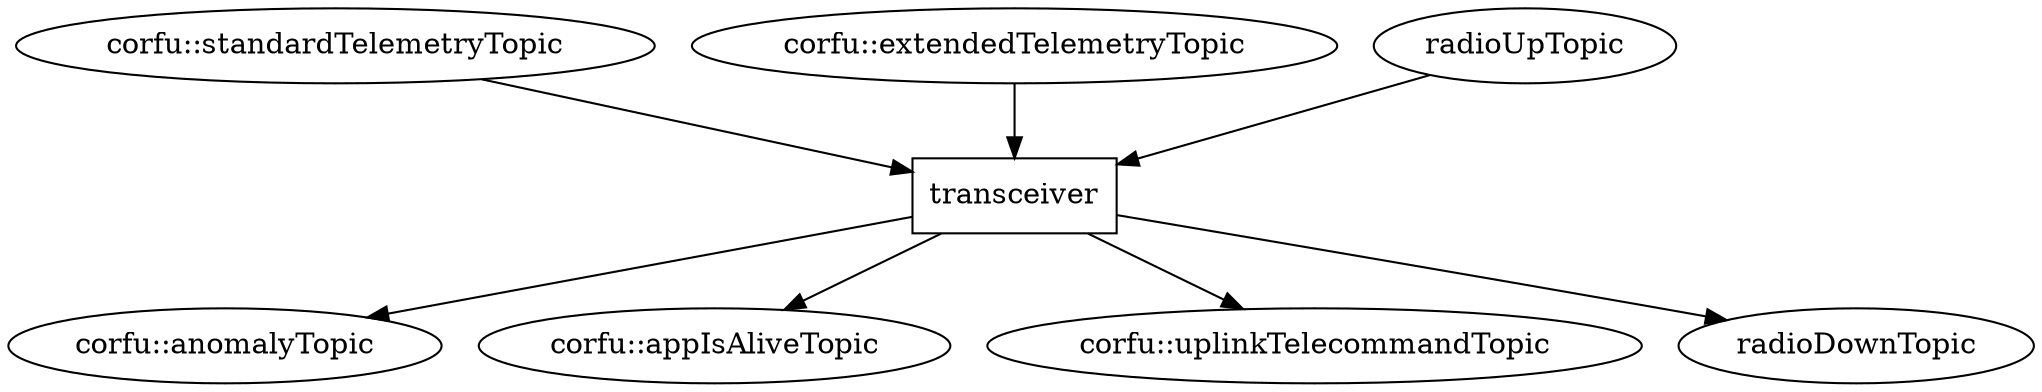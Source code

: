 digraph D {
  "transceiver" [shape=box]
    "corfu::anomalyTopic"
    "corfu::appIsAliveTopic"
    "corfu::uplinkTelecommandTopic"
    "corfu::standardTelemetryTopic"
    "corfu::extendedTelemetryTopic"
    "radioUpTopic"
    "radioDownTopic"

    "transceiver" -> "corfu::anomalyTopic"
    "transceiver" -> "corfu::appIsAliveTopic"
    "transceiver" -> "corfu::uplinkTelecommandTopic"
    "transceiver" -> "radioDownTopic"

    "radioUpTopic" -> "transceiver"

    "corfu::standardTelemetryTopic" -> "transceiver"
    "corfu::extendedTelemetryTopic" -> "transceiver"
}
